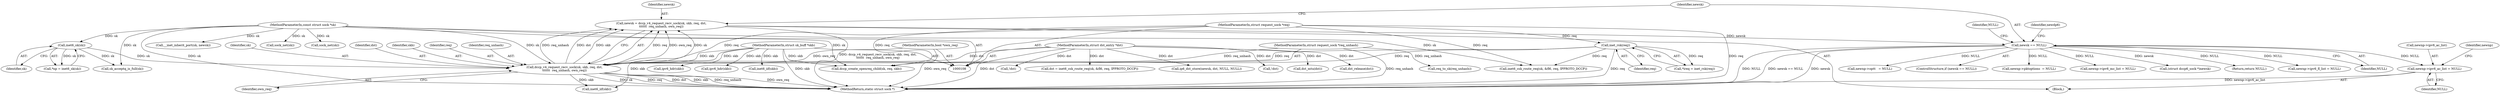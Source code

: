 digraph "0_linux_83eaddab4378db256d00d295bda6ca997cd13a52@pointer" {
"1000214" [label="(Call,newnp->ipv6_ac_list = NULL)"];
"1000149" [label="(Call,newsk == NULL)"];
"1000139" [label="(Call,newsk = dccp_v4_request_recv_sock(sk, skb, req, dst,\n\t\t\t\t\t\t  req_unhash, own_req))"];
"1000141" [label="(Call,dccp_v4_request_recv_sock(sk, skb, req, dst,\n\t\t\t\t\t\t  req_unhash, own_req))"];
"1000125" [label="(Call,inet6_sk(sk))"];
"1000109" [label="(MethodParameterIn,const struct sock *sk)"];
"1000110" [label="(MethodParameterIn,struct sk_buff *skb)"];
"1000119" [label="(Call,inet_rsk(req))"];
"1000111" [label="(MethodParameterIn,struct request_sock *req)"];
"1000112" [label="(MethodParameterIn,struct dst_entry *dst)"];
"1000113" [label="(MethodParameterIn,struct request_sock *req_unhash)"];
"1000114" [label="(MethodParameterIn,bool *own_req)"];
"1000147" [label="(Identifier,own_req)"];
"1000109" [label="(MethodParameterIn,const struct sock *sk)"];
"1000155" [label="(Identifier,newdp6)"];
"1000473" [label="(Call,__inet_inherit_port(sk, newsk))"];
"1000142" [label="(Identifier,sk)"];
"1000120" [label="(Identifier,req)"];
"1000218" [label="(Identifier,NULL)"];
"1000264" [label="(Call,!dst)"];
"1000257" [label="(Call,inet6_csk_route_req(sk, &fl6, req, IPPROTO_DCCP))"];
"1000123" [label="(Call,*np = inet6_sk(sk))"];
"1000396" [label="(Call,inet6_iif(skb))"];
"1000255" [label="(Call,dst = inet6_csk_route_req(sk, &fl6, req, IPPROTO_DCCP))"];
"1000145" [label="(Identifier,dst)"];
"1000219" [label="(Call,newnp->ipv6_fl_list = NULL)"];
"1000278" [label="(Call,ip6_dst_store(newsk, dst, NULL, NULL))"];
"1000111" [label="(MethodParameterIn,struct request_sock *req)"];
"1000149" [label="(Call,newsk == NULL)"];
"1000151" [label="(Identifier,NULL)"];
"1000126" [label="(Identifier,sk)"];
"1000138" [label="(Block,)"];
"1000204" [label="(Call,newnp->opt\t   = NULL)"];
"1000148" [label="(ControlStructure,if (newsk == NULL))"];
"1000143" [label="(Identifier,skb)"];
"1000235" [label="(Call,ipv6_hdr(skb))"];
"1000215" [label="(Call,newnp->ipv6_ac_list)"];
"1000125" [label="(Call,inet6_sk(sk))"];
"1000251" [label="(Call,!dst)"];
"1000153" [label="(Identifier,NULL)"];
"1000221" [label="(Identifier,newnp)"];
"1000150" [label="(Identifier,newsk)"];
"1000144" [label="(Identifier,req)"];
"1000139" [label="(Call,newsk = dccp_v4_request_recv_sock(sk, skb, req, dst,\n\t\t\t\t\t\t  req_unhash, own_req))"];
"1000199" [label="(Call,newnp->pktoptions  = NULL)"];
"1000146" [label="(Identifier,req_unhash)"];
"1000455" [label="(Call,dst_mtu(dst))"];
"1000112" [label="(MethodParameterIn,struct dst_entry *dst)"];
"1000119" [label="(Call,inet_rsk(req))"];
"1000228" [label="(Call,inet6_iif(skb))"];
"1000488" [label="(Call,req_to_sk(req_unhash))"];
"1000529" [label="(Call,sock_net(sk))"];
"1000110" [label="(MethodParameterIn,struct sk_buff *skb)"];
"1000113" [label="(MethodParameterIn,struct request_sock *req_unhash)"];
"1000537" [label="(Call,sock_net(sk))"];
"1000533" [label="(Call,dst_release(dst))"];
"1000117" [label="(Call,*ireq = inet_rsk(req))"];
"1000209" [label="(Call,newnp->ipv6_mc_list = NULL)"];
"1000140" [label="(Identifier,newsk)"];
"1000156" [label="(Call,(struct dccp6_sock *)newsk)"];
"1000247" [label="(Call,sk_acceptq_is_full(sk))"];
"1000542" [label="(MethodReturn,static struct sock *)"];
"1000214" [label="(Call,newnp->ipv6_ac_list = NULL)"];
"1000269" [label="(Call,dccp_create_openreq_child(sk, req, skb))"];
"1000403" [label="(Call,ipv6_hdr(skb))"];
"1000141" [label="(Call,dccp_v4_request_recv_sock(sk, skb, req, dst,\n\t\t\t\t\t\t  req_unhash, own_req))"];
"1000152" [label="(Return,return NULL;)"];
"1000114" [label="(MethodParameterIn,bool *own_req)"];
"1000214" -> "1000138"  [label="AST: "];
"1000214" -> "1000218"  [label="CFG: "];
"1000215" -> "1000214"  [label="AST: "];
"1000218" -> "1000214"  [label="AST: "];
"1000221" -> "1000214"  [label="CFG: "];
"1000214" -> "1000542"  [label="DDG: newnp->ipv6_ac_list"];
"1000149" -> "1000214"  [label="DDG: NULL"];
"1000149" -> "1000148"  [label="AST: "];
"1000149" -> "1000151"  [label="CFG: "];
"1000150" -> "1000149"  [label="AST: "];
"1000151" -> "1000149"  [label="AST: "];
"1000153" -> "1000149"  [label="CFG: "];
"1000155" -> "1000149"  [label="CFG: "];
"1000149" -> "1000542"  [label="DDG: NULL"];
"1000149" -> "1000542"  [label="DDG: newsk == NULL"];
"1000149" -> "1000542"  [label="DDG: newsk"];
"1000139" -> "1000149"  [label="DDG: newsk"];
"1000149" -> "1000152"  [label="DDG: NULL"];
"1000149" -> "1000156"  [label="DDG: newsk"];
"1000149" -> "1000199"  [label="DDG: NULL"];
"1000149" -> "1000204"  [label="DDG: NULL"];
"1000149" -> "1000209"  [label="DDG: NULL"];
"1000149" -> "1000219"  [label="DDG: NULL"];
"1000139" -> "1000138"  [label="AST: "];
"1000139" -> "1000141"  [label="CFG: "];
"1000140" -> "1000139"  [label="AST: "];
"1000141" -> "1000139"  [label="AST: "];
"1000150" -> "1000139"  [label="CFG: "];
"1000139" -> "1000542"  [label="DDG: dccp_v4_request_recv_sock(sk, skb, req, dst,\n\t\t\t\t\t\t  req_unhash, own_req)"];
"1000141" -> "1000139"  [label="DDG: req"];
"1000141" -> "1000139"  [label="DDG: own_req"];
"1000141" -> "1000139"  [label="DDG: sk"];
"1000141" -> "1000139"  [label="DDG: req_unhash"];
"1000141" -> "1000139"  [label="DDG: dst"];
"1000141" -> "1000139"  [label="DDG: skb"];
"1000141" -> "1000147"  [label="CFG: "];
"1000142" -> "1000141"  [label="AST: "];
"1000143" -> "1000141"  [label="AST: "];
"1000144" -> "1000141"  [label="AST: "];
"1000145" -> "1000141"  [label="AST: "];
"1000146" -> "1000141"  [label="AST: "];
"1000147" -> "1000141"  [label="AST: "];
"1000141" -> "1000542"  [label="DDG: sk"];
"1000141" -> "1000542"  [label="DDG: req"];
"1000141" -> "1000542"  [label="DDG: dst"];
"1000141" -> "1000542"  [label="DDG: skb"];
"1000141" -> "1000542"  [label="DDG: req_unhash"];
"1000141" -> "1000542"  [label="DDG: own_req"];
"1000125" -> "1000141"  [label="DDG: sk"];
"1000109" -> "1000141"  [label="DDG: sk"];
"1000110" -> "1000141"  [label="DDG: skb"];
"1000119" -> "1000141"  [label="DDG: req"];
"1000111" -> "1000141"  [label="DDG: req"];
"1000112" -> "1000141"  [label="DDG: dst"];
"1000113" -> "1000141"  [label="DDG: req_unhash"];
"1000114" -> "1000141"  [label="DDG: own_req"];
"1000141" -> "1000228"  [label="DDG: skb"];
"1000125" -> "1000123"  [label="AST: "];
"1000125" -> "1000126"  [label="CFG: "];
"1000126" -> "1000125"  [label="AST: "];
"1000123" -> "1000125"  [label="CFG: "];
"1000125" -> "1000123"  [label="DDG: sk"];
"1000109" -> "1000125"  [label="DDG: sk"];
"1000125" -> "1000247"  [label="DDG: sk"];
"1000109" -> "1000108"  [label="AST: "];
"1000109" -> "1000542"  [label="DDG: sk"];
"1000109" -> "1000247"  [label="DDG: sk"];
"1000109" -> "1000257"  [label="DDG: sk"];
"1000109" -> "1000269"  [label="DDG: sk"];
"1000109" -> "1000473"  [label="DDG: sk"];
"1000109" -> "1000529"  [label="DDG: sk"];
"1000109" -> "1000537"  [label="DDG: sk"];
"1000110" -> "1000108"  [label="AST: "];
"1000110" -> "1000542"  [label="DDG: skb"];
"1000110" -> "1000228"  [label="DDG: skb"];
"1000110" -> "1000235"  [label="DDG: skb"];
"1000110" -> "1000269"  [label="DDG: skb"];
"1000110" -> "1000396"  [label="DDG: skb"];
"1000110" -> "1000403"  [label="DDG: skb"];
"1000119" -> "1000117"  [label="AST: "];
"1000119" -> "1000120"  [label="CFG: "];
"1000120" -> "1000119"  [label="AST: "];
"1000117" -> "1000119"  [label="CFG: "];
"1000119" -> "1000542"  [label="DDG: req"];
"1000119" -> "1000117"  [label="DDG: req"];
"1000111" -> "1000119"  [label="DDG: req"];
"1000119" -> "1000257"  [label="DDG: req"];
"1000119" -> "1000269"  [label="DDG: req"];
"1000111" -> "1000108"  [label="AST: "];
"1000111" -> "1000542"  [label="DDG: req"];
"1000111" -> "1000257"  [label="DDG: req"];
"1000111" -> "1000269"  [label="DDG: req"];
"1000112" -> "1000108"  [label="AST: "];
"1000112" -> "1000542"  [label="DDG: dst"];
"1000112" -> "1000251"  [label="DDG: dst"];
"1000112" -> "1000255"  [label="DDG: dst"];
"1000112" -> "1000264"  [label="DDG: dst"];
"1000112" -> "1000278"  [label="DDG: dst"];
"1000112" -> "1000455"  [label="DDG: dst"];
"1000112" -> "1000533"  [label="DDG: dst"];
"1000113" -> "1000108"  [label="AST: "];
"1000113" -> "1000542"  [label="DDG: req_unhash"];
"1000113" -> "1000488"  [label="DDG: req_unhash"];
"1000114" -> "1000108"  [label="AST: "];
"1000114" -> "1000542"  [label="DDG: own_req"];
}
